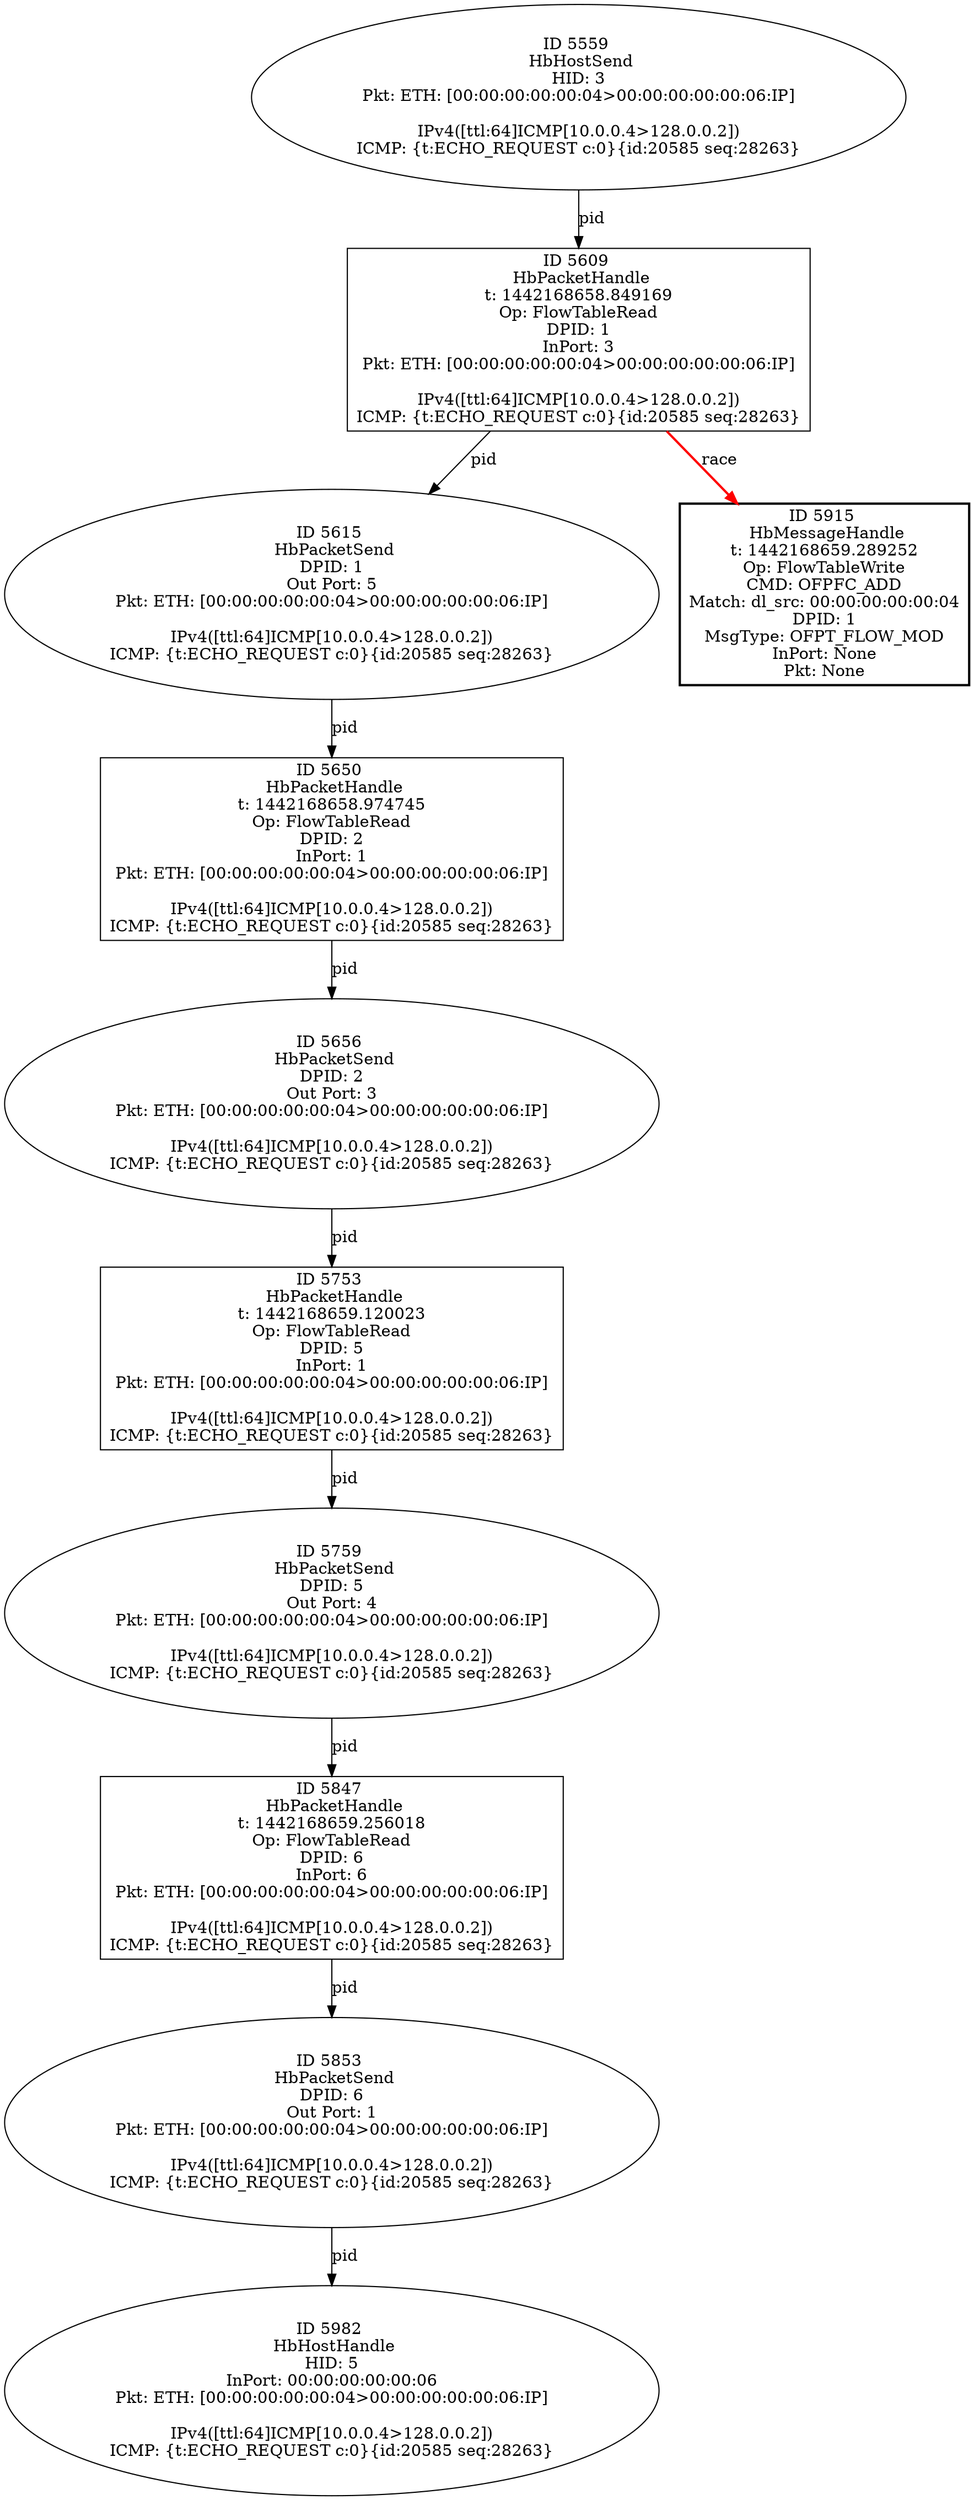 strict digraph G {
5609 [shape=box, event=<hb_events.HbPacketHandle object at 0x10b5d6a90>, label="ID 5609 
 HbPacketHandle
t: 1442168658.849169
Op: FlowTableRead
DPID: 1
InPort: 3
Pkt: ETH: [00:00:00:00:00:04>00:00:00:00:00:06:IP]

IPv4([ttl:64]ICMP[10.0.0.4>128.0.0.2])
ICMP: {t:ECHO_REQUEST c:0}{id:20585 seq:28263}"];
5559 [shape=oval, event=<hb_events.HbHostSend object at 0x10b5ad710>, label="ID 5559 
 HbHostSend
HID: 3
Pkt: ETH: [00:00:00:00:00:04>00:00:00:00:00:06:IP]

IPv4([ttl:64]ICMP[10.0.0.4>128.0.0.2])
ICMP: {t:ECHO_REQUEST c:0}{id:20585 seq:28263}"];
5615 [shape=oval, event=<hb_events.HbPacketSend object at 0x10b5d6ed0>, label="ID 5615 
 HbPacketSend
DPID: 1
Out Port: 5
Pkt: ETH: [00:00:00:00:00:04>00:00:00:00:00:06:IP]

IPv4([ttl:64]ICMP[10.0.0.4>128.0.0.2])
ICMP: {t:ECHO_REQUEST c:0}{id:20585 seq:28263}"];
5650 [shape=box, event=<hb_events.HbPacketHandle object at 0x10b5f3cd0>, label="ID 5650 
 HbPacketHandle
t: 1442168658.974745
Op: FlowTableRead
DPID: 2
InPort: 1
Pkt: ETH: [00:00:00:00:00:04>00:00:00:00:00:06:IP]

IPv4([ttl:64]ICMP[10.0.0.4>128.0.0.2])
ICMP: {t:ECHO_REQUEST c:0}{id:20585 seq:28263}"];
5847 [shape=box, event=<hb_events.HbPacketHandle object at 0x10b6ab0d0>, label="ID 5847 
 HbPacketHandle
t: 1442168659.256018
Op: FlowTableRead
DPID: 6
InPort: 6
Pkt: ETH: [00:00:00:00:00:04>00:00:00:00:00:06:IP]

IPv4([ttl:64]ICMP[10.0.0.4>128.0.0.2])
ICMP: {t:ECHO_REQUEST c:0}{id:20585 seq:28263}"];
5656 [shape=oval, event=<hb_events.HbPacketSend object at 0x10b5fa190>, label="ID 5656 
 HbPacketSend
DPID: 2
Out Port: 3
Pkt: ETH: [00:00:00:00:00:04>00:00:00:00:00:06:IP]

IPv4([ttl:64]ICMP[10.0.0.4>128.0.0.2])
ICMP: {t:ECHO_REQUEST c:0}{id:20585 seq:28263}"];
5753 [shape=box, event=<hb_events.HbPacketHandle object at 0x10b655a90>, label="ID 5753 
 HbPacketHandle
t: 1442168659.120023
Op: FlowTableRead
DPID: 5
InPort: 1
Pkt: ETH: [00:00:00:00:00:04>00:00:00:00:00:06:IP]

IPv4([ttl:64]ICMP[10.0.0.4>128.0.0.2])
ICMP: {t:ECHO_REQUEST c:0}{id:20585 seq:28263}"];
5915 [shape=box, style=bold, event=<hb_events.HbMessageHandle object at 0x10b6dc610>, label="ID 5915 
 HbMessageHandle
t: 1442168659.289252
Op: FlowTableWrite
CMD: OFPFC_ADD
Match: dl_src: 00:00:00:00:00:04
DPID: 1
MsgType: OFPT_FLOW_MOD
InPort: None
Pkt: None"];
5853 [shape=oval, event=<hb_events.HbPacketSend object at 0x10b6a4510>, label="ID 5853 
 HbPacketSend
DPID: 6
Out Port: 1
Pkt: ETH: [00:00:00:00:00:04>00:00:00:00:00:06:IP]

IPv4([ttl:64]ICMP[10.0.0.4>128.0.0.2])
ICMP: {t:ECHO_REQUEST c:0}{id:20585 seq:28263}"];
5982 [shape=oval, event=<hb_events.HbHostHandle object at 0x10b7161d0>, label="ID 5982 
 HbHostHandle
HID: 5
InPort: 00:00:00:00:00:06
Pkt: ETH: [00:00:00:00:00:04>00:00:00:00:00:06:IP]

IPv4([ttl:64]ICMP[10.0.0.4>128.0.0.2])
ICMP: {t:ECHO_REQUEST c:0}{id:20585 seq:28263}"];
5759 [shape=oval, event=<hb_events.HbPacketSend object at 0x10b655ed0>, label="ID 5759 
 HbPacketSend
DPID: 5
Out Port: 4
Pkt: ETH: [00:00:00:00:00:04>00:00:00:00:00:06:IP]

IPv4([ttl:64]ICMP[10.0.0.4>128.0.0.2])
ICMP: {t:ECHO_REQUEST c:0}{id:20585 seq:28263}"];
5609 -> 5915  [harmful=True, color=red, style=bold, rel=race, label=race];
5609 -> 5615  [rel=pid, label=pid];
5847 -> 5853  [rel=pid, label=pid];
5615 -> 5650  [rel=pid, label=pid];
5650 -> 5656  [rel=pid, label=pid];
5559 -> 5609  [rel=pid, label=pid];
5656 -> 5753  [rel=pid, label=pid];
5753 -> 5759  [rel=pid, label=pid];
5853 -> 5982  [rel=pid, label=pid];
5759 -> 5847  [rel=pid, label=pid];
}
